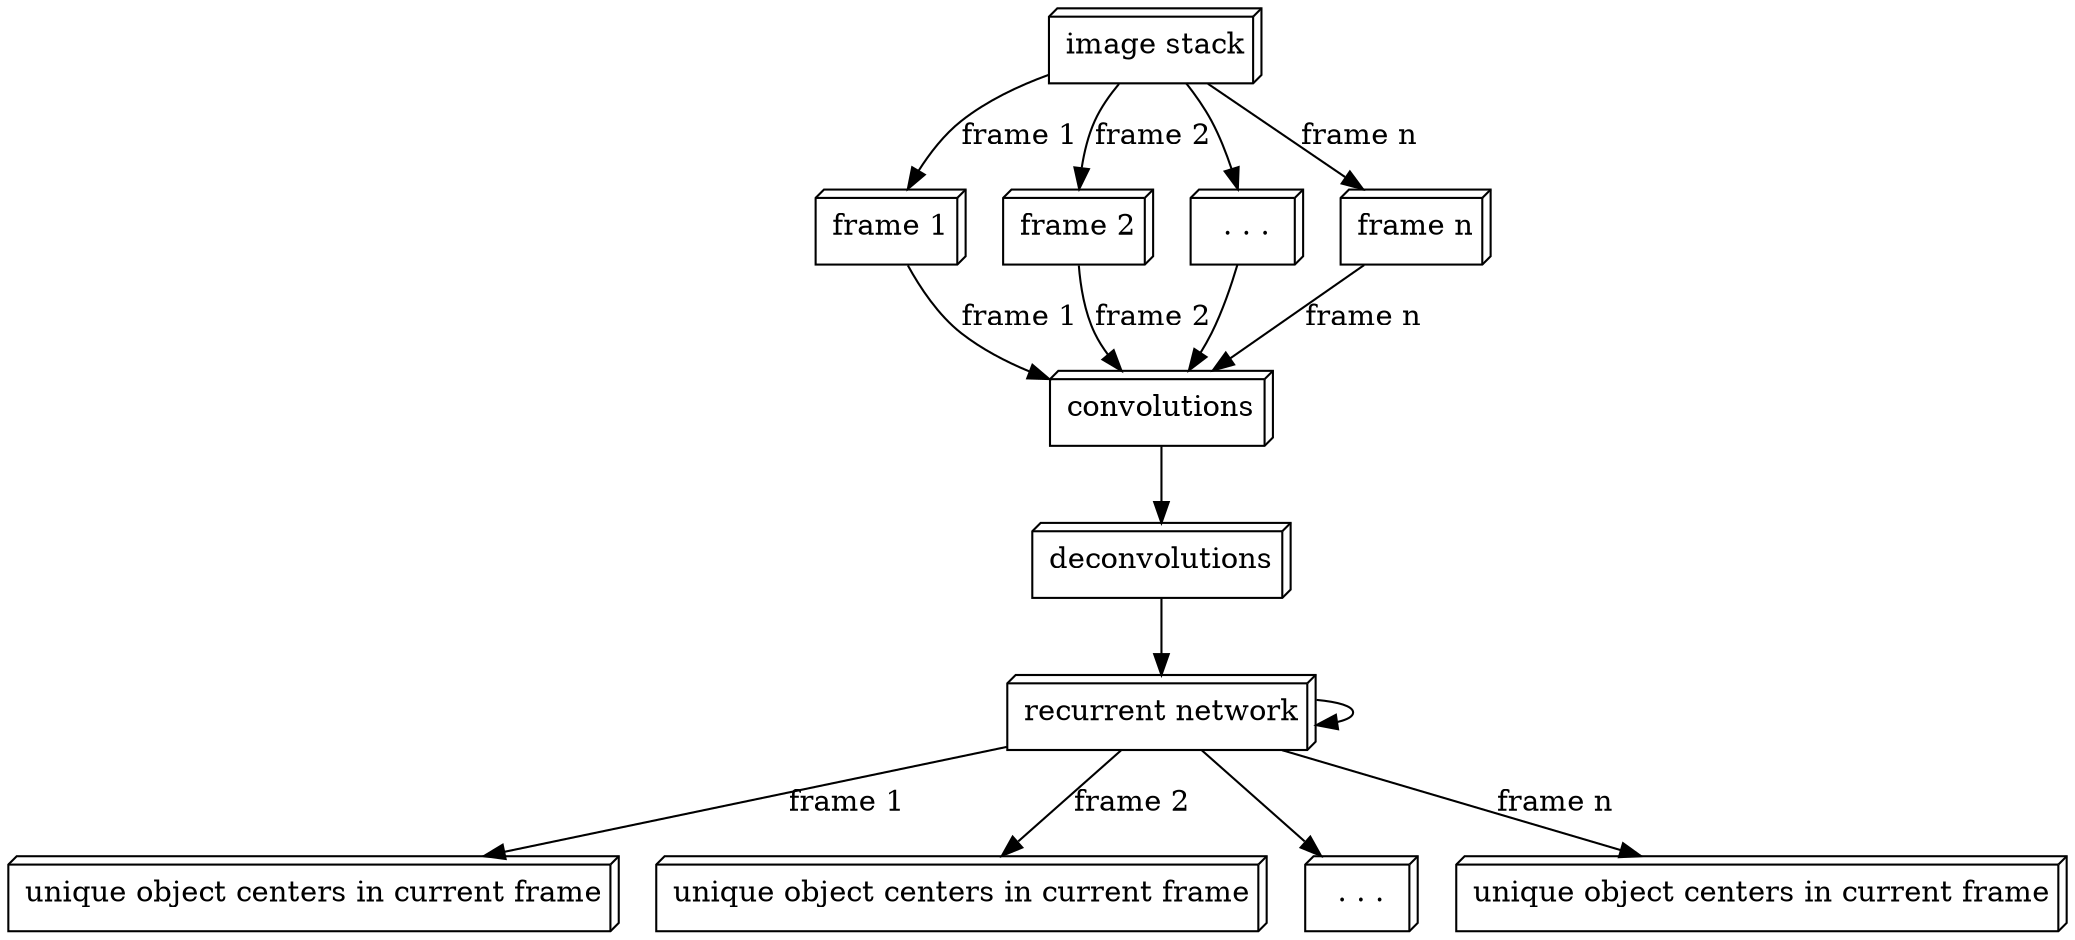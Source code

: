 digraph architecture {
node [shape="box3d"];
input[label="image stack"];
stack1[label="frame 1"];
stack2[label="frame 2"]
stackdots[label=". . ."];
stackn[label="frame n"];
conv[label="convolutions"];
deconv[label="deconvolutions"];
rnn[label="recurrent network"];
out1[label="unique object centers in current frame"];
out2[label="unique object centers in current frame"];
outdots[label=". . ."];
outn[label="unique object centers in current frame"];
input -> stack1 [label="frame 1"];
input -> stack2 [label="frame 2"];
input -> stackdots;
input -> stackn [label="frame n"];
stack1 -> conv [label="frame 1"];
stack2 -> conv [label="frame 2"];
stackdots -> conv;
stackn -> conv [label="frame n"];
conv -> deconv;
deconv -> rnn;
rnn -> rnn;
rnn -> out1 [label="frame 1"];
rnn -> out2 [label="frame 2"];
rnn -> outdots;
rnn -> outn [label="frame n"];
}
